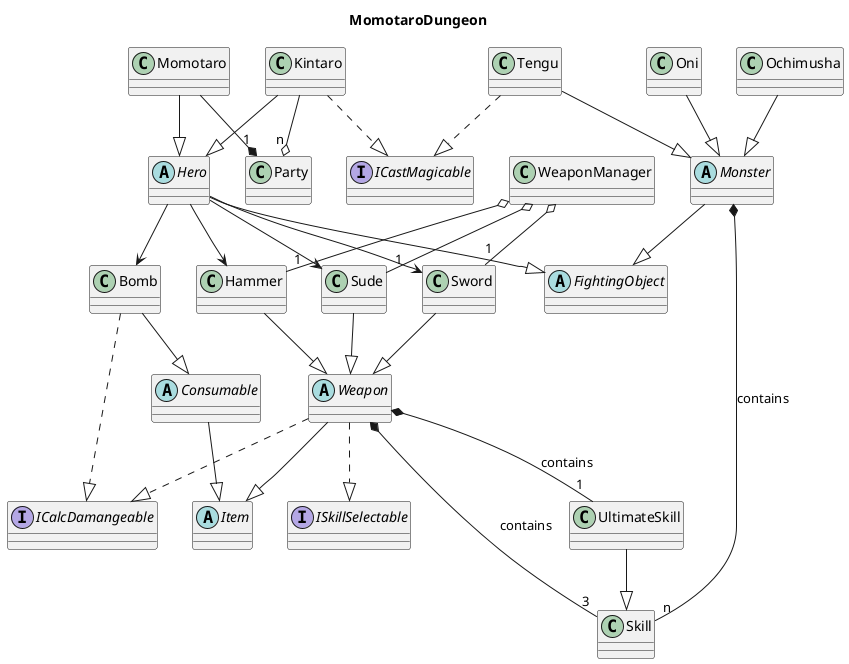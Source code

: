 @startuml
title MomotaroDungeon

Momotaro --* "1" Party
Kintaro --o "n" Party

Hero --|> FightingObject
Momotaro --|> Hero
Kintaro --|> Hero
Kintaro ..|> ICastMagicable
Monster --|> FightingObject
Monster *-- "n" Skill : contains
Oni --|> Monster
Ochimusha --|> Monster
Tengu --|> Monster
Tengu ..|> ICastMagicable

Hero --> Sude
Hero --> Sword
Hero --> Hammer
Hero --> Bomb

Weapon ..|> ICalcDamangeable
Weapon *-- "3" Skill : contains
Weapon *-- "1" UltimateSkill : contains
Weapon ..|> ISkillSelectable
Sude --|> Weapon
Sword --|> Weapon
Hammer --|> Weapon
Bomb ..|> ICalcDamangeable
Bomb --|> Consumable
Consumable --|> Item
Weapon --|> Item
UltimateSkill --|> Skill
' UltimateSkill .|> IUltimateable
WeaponManager o-- "1" Sword
WeaponManager o-- "1" Hammer
WeaponManager o-- "1" Sude

abstract FightingObject
abstract Hero
abstract Monster
abstract Item
abstract Weapon
abstract Consumable
' abstract Skill
interface ISkillSelectable
interface ICalcDamangeable
interface ICastMagicable
' interface IUltimateable


@enduml

docker run -d -p 8080:8080 plantuml/plantuml-server:tomcat